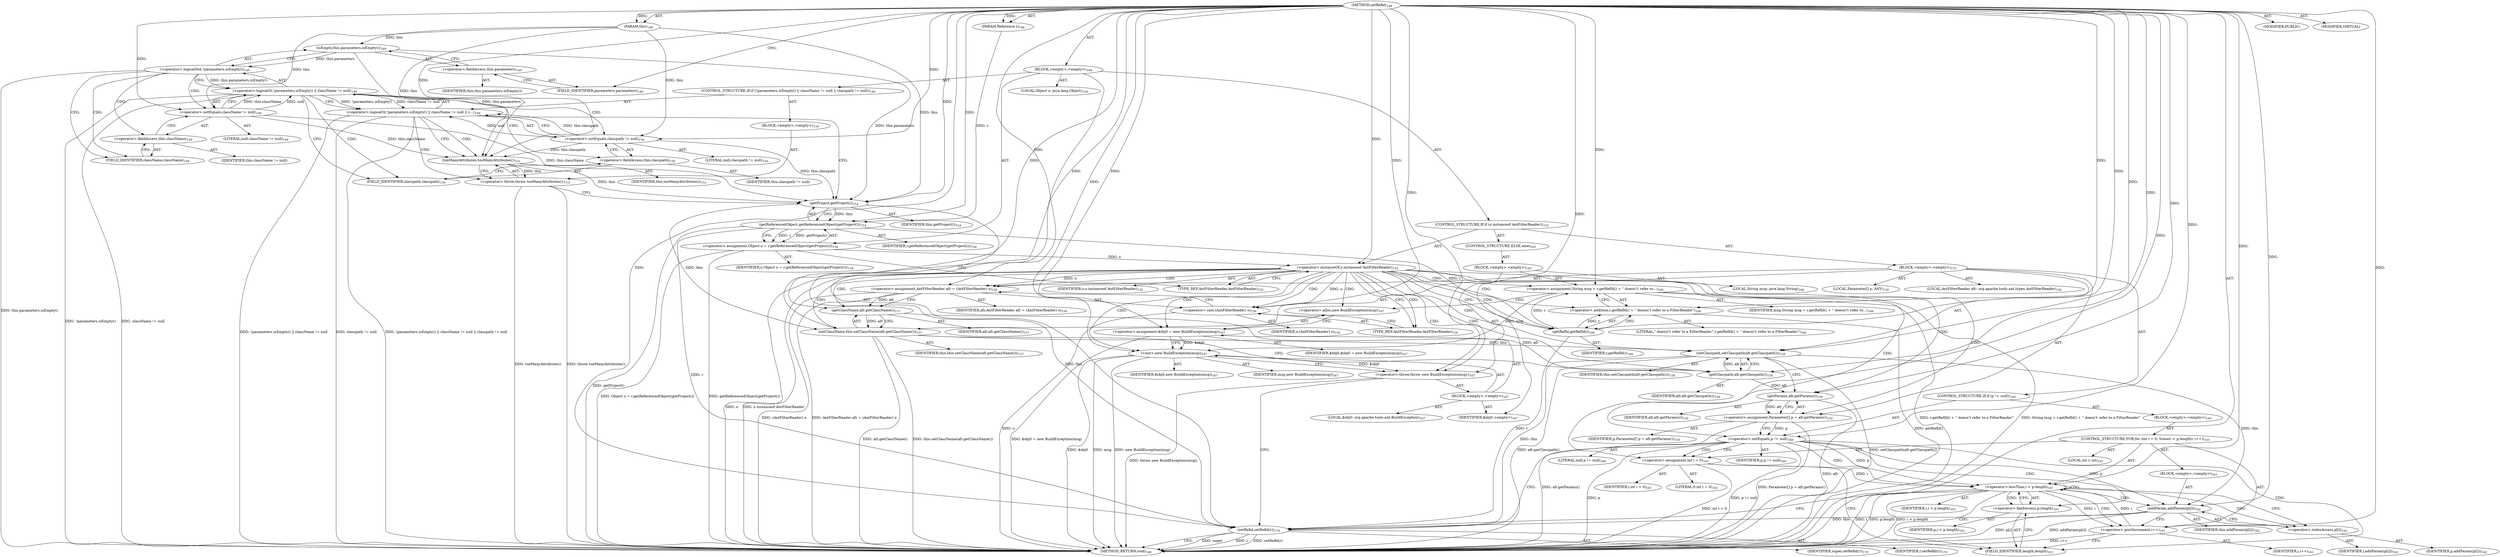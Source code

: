 digraph "setRefid" {  
"111669149704" [label = <(METHOD,setRefid)<SUB>148</SUB>> ]
"115964116996" [label = <(PARAM,this)<SUB>148</SUB>> ]
"115964117005" [label = <(PARAM,Reference r)<SUB>148</SUB>> ]
"25769803790" [label = <(BLOCK,&lt;empty&gt;,&lt;empty&gt;)<SUB>148</SUB>> ]
"47244640262" [label = <(CONTROL_STRUCTURE,IF,if (!parameters.isEmpty() || className != null || classpath != null))<SUB>149</SUB>> ]
"30064771111" [label = <(&lt;operator&gt;.logicalOr,!parameters.isEmpty() || className != null || c...)<SUB>149</SUB>> ]
"30064771112" [label = <(&lt;operator&gt;.logicalOr,!parameters.isEmpty() || className != null)<SUB>149</SUB>> ]
"30064771113" [label = <(&lt;operator&gt;.logicalNot,!parameters.isEmpty())<SUB>149</SUB>> ]
"30064771114" [label = <(isEmpty,this.parameters.isEmpty())<SUB>149</SUB>> ]
"30064771115" [label = <(&lt;operator&gt;.fieldAccess,this.parameters)<SUB>149</SUB>> ]
"68719476770" [label = <(IDENTIFIER,this,this.parameters.isEmpty())> ]
"55834574861" [label = <(FIELD_IDENTIFIER,parameters,parameters)<SUB>149</SUB>> ]
"30064771116" [label = <(&lt;operator&gt;.notEquals,className != null)<SUB>149</SUB>> ]
"30064771117" [label = <(&lt;operator&gt;.fieldAccess,this.className)<SUB>149</SUB>> ]
"68719476771" [label = <(IDENTIFIER,this,className != null)> ]
"55834574862" [label = <(FIELD_IDENTIFIER,className,className)<SUB>149</SUB>> ]
"90194313218" [label = <(LITERAL,null,className != null)<SUB>149</SUB>> ]
"30064771118" [label = <(&lt;operator&gt;.notEquals,classpath != null)<SUB>150</SUB>> ]
"30064771119" [label = <(&lt;operator&gt;.fieldAccess,this.classpath)<SUB>150</SUB>> ]
"68719476772" [label = <(IDENTIFIER,this,classpath != null)> ]
"55834574863" [label = <(FIELD_IDENTIFIER,classpath,classpath)<SUB>150</SUB>> ]
"90194313219" [label = <(LITERAL,null,classpath != null)<SUB>150</SUB>> ]
"25769803791" [label = <(BLOCK,&lt;empty&gt;,&lt;empty&gt;)<SUB>150</SUB>> ]
"30064771120" [label = <(&lt;operator&gt;.throw,throw tooManyAttributes();)<SUB>151</SUB>> ]
"30064771121" [label = <(tooManyAttributes,tooManyAttributes())<SUB>151</SUB>> ]
"68719476751" [label = <(IDENTIFIER,this,tooManyAttributes())<SUB>151</SUB>> ]
"94489280513" [label = <(LOCAL,Object o: java.lang.Object)<SUB>154</SUB>> ]
"30064771122" [label = <(&lt;operator&gt;.assignment,Object o = r.getReferencedObject(getProject()))<SUB>154</SUB>> ]
"68719476773" [label = <(IDENTIFIER,o,Object o = r.getReferencedObject(getProject()))<SUB>154</SUB>> ]
"30064771123" [label = <(getReferencedObject,getReferencedObject(getProject()))<SUB>154</SUB>> ]
"68719476774" [label = <(IDENTIFIER,r,getReferencedObject(getProject()))<SUB>154</SUB>> ]
"30064771124" [label = <(getProject,getProject())<SUB>154</SUB>> ]
"68719476752" [label = <(IDENTIFIER,this,getProject())<SUB>154</SUB>> ]
"47244640263" [label = <(CONTROL_STRUCTURE,IF,if (o instanceof AntFilterReader))<SUB>155</SUB>> ]
"30064771125" [label = <(&lt;operator&gt;.instanceOf,o instanceof AntFilterReader)<SUB>155</SUB>> ]
"68719476775" [label = <(IDENTIFIER,o,o instanceof AntFilterReader)<SUB>155</SUB>> ]
"180388626432" [label = <(TYPE_REF,AntFilterReader,AntFilterReader)<SUB>155</SUB>> ]
"25769803792" [label = <(BLOCK,&lt;empty&gt;,&lt;empty&gt;)<SUB>155</SUB>> ]
"94489280514" [label = <(LOCAL,AntFilterReader afr: org.apache.tools.ant.types.AntFilterReader)<SUB>156</SUB>> ]
"30064771126" [label = <(&lt;operator&gt;.assignment,AntFilterReader afr = (AntFilterReader) o)<SUB>156</SUB>> ]
"68719476776" [label = <(IDENTIFIER,afr,AntFilterReader afr = (AntFilterReader) o)<SUB>156</SUB>> ]
"30064771127" [label = <(&lt;operator&gt;.cast,(AntFilterReader) o)<SUB>156</SUB>> ]
"180388626433" [label = <(TYPE_REF,AntFilterReader,AntFilterReader)<SUB>156</SUB>> ]
"68719476777" [label = <(IDENTIFIER,o,(AntFilterReader) o)<SUB>156</SUB>> ]
"30064771128" [label = <(setClassName,this.setClassName(afr.getClassName()))<SUB>157</SUB>> ]
"68719476753" [label = <(IDENTIFIER,this,this.setClassName(afr.getClassName()))<SUB>157</SUB>> ]
"30064771129" [label = <(getClassName,afr.getClassName())<SUB>157</SUB>> ]
"68719476778" [label = <(IDENTIFIER,afr,afr.getClassName())<SUB>157</SUB>> ]
"30064771130" [label = <(setClasspath,setClasspath(afr.getClasspath()))<SUB>158</SUB>> ]
"68719476754" [label = <(IDENTIFIER,this,setClasspath(afr.getClasspath()))<SUB>158</SUB>> ]
"30064771131" [label = <(getClasspath,afr.getClasspath())<SUB>158</SUB>> ]
"68719476779" [label = <(IDENTIFIER,afr,afr.getClasspath())<SUB>158</SUB>> ]
"94489280515" [label = <(LOCAL,Parameter[] p: ANY)<SUB>159</SUB>> ]
"30064771132" [label = <(&lt;operator&gt;.assignment,Parameter[] p = afr.getParams())<SUB>159</SUB>> ]
"68719476780" [label = <(IDENTIFIER,p,Parameter[] p = afr.getParams())<SUB>159</SUB>> ]
"30064771133" [label = <(getParams,afr.getParams())<SUB>159</SUB>> ]
"68719476781" [label = <(IDENTIFIER,afr,afr.getParams())<SUB>159</SUB>> ]
"47244640264" [label = <(CONTROL_STRUCTURE,IF,if (p != null))<SUB>160</SUB>> ]
"30064771134" [label = <(&lt;operator&gt;.notEquals,p != null)<SUB>160</SUB>> ]
"68719476782" [label = <(IDENTIFIER,p,p != null)<SUB>160</SUB>> ]
"90194313220" [label = <(LITERAL,null,p != null)<SUB>160</SUB>> ]
"25769803793" [label = <(BLOCK,&lt;empty&gt;,&lt;empty&gt;)<SUB>160</SUB>> ]
"47244640265" [label = <(CONTROL_STRUCTURE,FOR,for (int i = 0; Some(i &lt; p.length); i++))<SUB>161</SUB>> ]
"94489280516" [label = <(LOCAL,int i: int)<SUB>161</SUB>> ]
"30064771135" [label = <(&lt;operator&gt;.assignment,int i = 0)<SUB>161</SUB>> ]
"68719476783" [label = <(IDENTIFIER,i,int i = 0)<SUB>161</SUB>> ]
"90194313221" [label = <(LITERAL,0,int i = 0)<SUB>161</SUB>> ]
"30064771136" [label = <(&lt;operator&gt;.lessThan,i &lt; p.length)<SUB>161</SUB>> ]
"68719476784" [label = <(IDENTIFIER,i,i &lt; p.length)<SUB>161</SUB>> ]
"30064771137" [label = <(&lt;operator&gt;.fieldAccess,p.length)<SUB>161</SUB>> ]
"68719476785" [label = <(IDENTIFIER,p,i &lt; p.length)<SUB>161</SUB>> ]
"55834574864" [label = <(FIELD_IDENTIFIER,length,length)<SUB>161</SUB>> ]
"30064771138" [label = <(&lt;operator&gt;.postIncrement,i++)<SUB>161</SUB>> ]
"68719476786" [label = <(IDENTIFIER,i,i++)<SUB>161</SUB>> ]
"25769803794" [label = <(BLOCK,&lt;empty&gt;,&lt;empty&gt;)<SUB>161</SUB>> ]
"30064771139" [label = <(addParam,addParam(p[i]))<SUB>162</SUB>> ]
"68719476755" [label = <(IDENTIFIER,this,addParam(p[i]))<SUB>162</SUB>> ]
"30064771140" [label = <(&lt;operator&gt;.indexAccess,p[i])<SUB>162</SUB>> ]
"68719476787" [label = <(IDENTIFIER,p,addParam(p[i]))<SUB>162</SUB>> ]
"68719476788" [label = <(IDENTIFIER,i,addParam(p[i]))<SUB>162</SUB>> ]
"47244640266" [label = <(CONTROL_STRUCTURE,ELSE,else)<SUB>165</SUB>> ]
"25769803795" [label = <(BLOCK,&lt;empty&gt;,&lt;empty&gt;)<SUB>165</SUB>> ]
"94489280517" [label = <(LOCAL,String msg: java.lang.String)<SUB>166</SUB>> ]
"30064771141" [label = <(&lt;operator&gt;.assignment,String msg = r.getRefId() + &quot; doesn\'t refer to...)<SUB>166</SUB>> ]
"68719476789" [label = <(IDENTIFIER,msg,String msg = r.getRefId() + &quot; doesn\'t refer to...)<SUB>166</SUB>> ]
"30064771142" [label = <(&lt;operator&gt;.addition,r.getRefId() + &quot; doesn\'t refer to a FilterReader&quot;)<SUB>166</SUB>> ]
"30064771143" [label = <(getRefId,getRefId())<SUB>166</SUB>> ]
"68719476790" [label = <(IDENTIFIER,r,getRefId())<SUB>166</SUB>> ]
"90194313222" [label = <(LITERAL,&quot; doesn\'t refer to a FilterReader&quot;,r.getRefId() + &quot; doesn\'t refer to a FilterReader&quot;)<SUB>166</SUB>> ]
"30064771144" [label = <(&lt;operator&gt;.throw,throw new BuildException(msg);)<SUB>167</SUB>> ]
"25769803796" [label = <(BLOCK,&lt;empty&gt;,&lt;empty&gt;)<SUB>167</SUB>> ]
"94489280518" [label = <(LOCAL,$obj0: org.apache.tools.ant.BuildException)<SUB>167</SUB>> ]
"30064771145" [label = <(&lt;operator&gt;.assignment,$obj0 = new BuildException(msg))<SUB>167</SUB>> ]
"68719476791" [label = <(IDENTIFIER,$obj0,$obj0 = new BuildException(msg))<SUB>167</SUB>> ]
"30064771146" [label = <(&lt;operator&gt;.alloc,new BuildException(msg))<SUB>167</SUB>> ]
"30064771147" [label = <(&lt;init&gt;,new BuildException(msg))<SUB>167</SUB>> ]
"68719476792" [label = <(IDENTIFIER,$obj0,new BuildException(msg))<SUB>167</SUB>> ]
"68719476793" [label = <(IDENTIFIER,msg,new BuildException(msg))<SUB>167</SUB>> ]
"68719476794" [label = <(IDENTIFIER,$obj0,&lt;empty&gt;)<SUB>167</SUB>> ]
"30064771148" [label = <(setRefid,setRefid(r))<SUB>170</SUB>> ]
"68719476795" [label = <(IDENTIFIER,super,setRefid(r))<SUB>170</SUB>> ]
"68719476796" [label = <(IDENTIFIER,r,setRefid(r))<SUB>170</SUB>> ]
"133143986195" [label = <(MODIFIER,PUBLIC)> ]
"133143986196" [label = <(MODIFIER,VIRTUAL)> ]
"128849018888" [label = <(METHOD_RETURN,void)<SUB>148</SUB>> ]
  "111669149704" -> "115964116996"  [ label = "AST: "] 
  "111669149704" -> "115964117005"  [ label = "AST: "] 
  "111669149704" -> "25769803790"  [ label = "AST: "] 
  "111669149704" -> "133143986195"  [ label = "AST: "] 
  "111669149704" -> "133143986196"  [ label = "AST: "] 
  "111669149704" -> "128849018888"  [ label = "AST: "] 
  "25769803790" -> "47244640262"  [ label = "AST: "] 
  "25769803790" -> "94489280513"  [ label = "AST: "] 
  "25769803790" -> "30064771122"  [ label = "AST: "] 
  "25769803790" -> "47244640263"  [ label = "AST: "] 
  "25769803790" -> "30064771148"  [ label = "AST: "] 
  "47244640262" -> "30064771111"  [ label = "AST: "] 
  "47244640262" -> "25769803791"  [ label = "AST: "] 
  "30064771111" -> "30064771112"  [ label = "AST: "] 
  "30064771111" -> "30064771118"  [ label = "AST: "] 
  "30064771112" -> "30064771113"  [ label = "AST: "] 
  "30064771112" -> "30064771116"  [ label = "AST: "] 
  "30064771113" -> "30064771114"  [ label = "AST: "] 
  "30064771114" -> "30064771115"  [ label = "AST: "] 
  "30064771115" -> "68719476770"  [ label = "AST: "] 
  "30064771115" -> "55834574861"  [ label = "AST: "] 
  "30064771116" -> "30064771117"  [ label = "AST: "] 
  "30064771116" -> "90194313218"  [ label = "AST: "] 
  "30064771117" -> "68719476771"  [ label = "AST: "] 
  "30064771117" -> "55834574862"  [ label = "AST: "] 
  "30064771118" -> "30064771119"  [ label = "AST: "] 
  "30064771118" -> "90194313219"  [ label = "AST: "] 
  "30064771119" -> "68719476772"  [ label = "AST: "] 
  "30064771119" -> "55834574863"  [ label = "AST: "] 
  "25769803791" -> "30064771120"  [ label = "AST: "] 
  "30064771120" -> "30064771121"  [ label = "AST: "] 
  "30064771121" -> "68719476751"  [ label = "AST: "] 
  "30064771122" -> "68719476773"  [ label = "AST: "] 
  "30064771122" -> "30064771123"  [ label = "AST: "] 
  "30064771123" -> "68719476774"  [ label = "AST: "] 
  "30064771123" -> "30064771124"  [ label = "AST: "] 
  "30064771124" -> "68719476752"  [ label = "AST: "] 
  "47244640263" -> "30064771125"  [ label = "AST: "] 
  "47244640263" -> "25769803792"  [ label = "AST: "] 
  "47244640263" -> "47244640266"  [ label = "AST: "] 
  "30064771125" -> "68719476775"  [ label = "AST: "] 
  "30064771125" -> "180388626432"  [ label = "AST: "] 
  "25769803792" -> "94489280514"  [ label = "AST: "] 
  "25769803792" -> "30064771126"  [ label = "AST: "] 
  "25769803792" -> "30064771128"  [ label = "AST: "] 
  "25769803792" -> "30064771130"  [ label = "AST: "] 
  "25769803792" -> "94489280515"  [ label = "AST: "] 
  "25769803792" -> "30064771132"  [ label = "AST: "] 
  "25769803792" -> "47244640264"  [ label = "AST: "] 
  "30064771126" -> "68719476776"  [ label = "AST: "] 
  "30064771126" -> "30064771127"  [ label = "AST: "] 
  "30064771127" -> "180388626433"  [ label = "AST: "] 
  "30064771127" -> "68719476777"  [ label = "AST: "] 
  "30064771128" -> "68719476753"  [ label = "AST: "] 
  "30064771128" -> "30064771129"  [ label = "AST: "] 
  "30064771129" -> "68719476778"  [ label = "AST: "] 
  "30064771130" -> "68719476754"  [ label = "AST: "] 
  "30064771130" -> "30064771131"  [ label = "AST: "] 
  "30064771131" -> "68719476779"  [ label = "AST: "] 
  "30064771132" -> "68719476780"  [ label = "AST: "] 
  "30064771132" -> "30064771133"  [ label = "AST: "] 
  "30064771133" -> "68719476781"  [ label = "AST: "] 
  "47244640264" -> "30064771134"  [ label = "AST: "] 
  "47244640264" -> "25769803793"  [ label = "AST: "] 
  "30064771134" -> "68719476782"  [ label = "AST: "] 
  "30064771134" -> "90194313220"  [ label = "AST: "] 
  "25769803793" -> "47244640265"  [ label = "AST: "] 
  "47244640265" -> "94489280516"  [ label = "AST: "] 
  "47244640265" -> "30064771135"  [ label = "AST: "] 
  "47244640265" -> "30064771136"  [ label = "AST: "] 
  "47244640265" -> "30064771138"  [ label = "AST: "] 
  "47244640265" -> "25769803794"  [ label = "AST: "] 
  "30064771135" -> "68719476783"  [ label = "AST: "] 
  "30064771135" -> "90194313221"  [ label = "AST: "] 
  "30064771136" -> "68719476784"  [ label = "AST: "] 
  "30064771136" -> "30064771137"  [ label = "AST: "] 
  "30064771137" -> "68719476785"  [ label = "AST: "] 
  "30064771137" -> "55834574864"  [ label = "AST: "] 
  "30064771138" -> "68719476786"  [ label = "AST: "] 
  "25769803794" -> "30064771139"  [ label = "AST: "] 
  "30064771139" -> "68719476755"  [ label = "AST: "] 
  "30064771139" -> "30064771140"  [ label = "AST: "] 
  "30064771140" -> "68719476787"  [ label = "AST: "] 
  "30064771140" -> "68719476788"  [ label = "AST: "] 
  "47244640266" -> "25769803795"  [ label = "AST: "] 
  "25769803795" -> "94489280517"  [ label = "AST: "] 
  "25769803795" -> "30064771141"  [ label = "AST: "] 
  "25769803795" -> "30064771144"  [ label = "AST: "] 
  "30064771141" -> "68719476789"  [ label = "AST: "] 
  "30064771141" -> "30064771142"  [ label = "AST: "] 
  "30064771142" -> "30064771143"  [ label = "AST: "] 
  "30064771142" -> "90194313222"  [ label = "AST: "] 
  "30064771143" -> "68719476790"  [ label = "AST: "] 
  "30064771144" -> "25769803796"  [ label = "AST: "] 
  "25769803796" -> "94489280518"  [ label = "AST: "] 
  "25769803796" -> "30064771145"  [ label = "AST: "] 
  "25769803796" -> "30064771147"  [ label = "AST: "] 
  "25769803796" -> "68719476794"  [ label = "AST: "] 
  "30064771145" -> "68719476791"  [ label = "AST: "] 
  "30064771145" -> "30064771146"  [ label = "AST: "] 
  "30064771147" -> "68719476792"  [ label = "AST: "] 
  "30064771147" -> "68719476793"  [ label = "AST: "] 
  "30064771148" -> "68719476795"  [ label = "AST: "] 
  "30064771148" -> "68719476796"  [ label = "AST: "] 
  "30064771122" -> "180388626432"  [ label = "CFG: "] 
  "30064771148" -> "128849018888"  [ label = "CFG: "] 
  "30064771111" -> "30064771121"  [ label = "CFG: "] 
  "30064771111" -> "30064771124"  [ label = "CFG: "] 
  "30064771123" -> "30064771122"  [ label = "CFG: "] 
  "30064771125" -> "180388626433"  [ label = "CFG: "] 
  "30064771125" -> "30064771143"  [ label = "CFG: "] 
  "30064771112" -> "30064771111"  [ label = "CFG: "] 
  "30064771112" -> "55834574863"  [ label = "CFG: "] 
  "30064771118" -> "30064771111"  [ label = "CFG: "] 
  "30064771120" -> "30064771124"  [ label = "CFG: "] 
  "30064771124" -> "30064771123"  [ label = "CFG: "] 
  "180388626432" -> "30064771125"  [ label = "CFG: "] 
  "30064771126" -> "30064771129"  [ label = "CFG: "] 
  "30064771128" -> "30064771131"  [ label = "CFG: "] 
  "30064771130" -> "30064771133"  [ label = "CFG: "] 
  "30064771132" -> "30064771134"  [ label = "CFG: "] 
  "30064771113" -> "30064771112"  [ label = "CFG: "] 
  "30064771113" -> "55834574862"  [ label = "CFG: "] 
  "30064771116" -> "30064771112"  [ label = "CFG: "] 
  "30064771119" -> "30064771118"  [ label = "CFG: "] 
  "30064771121" -> "30064771120"  [ label = "CFG: "] 
  "30064771127" -> "30064771126"  [ label = "CFG: "] 
  "30064771129" -> "30064771128"  [ label = "CFG: "] 
  "30064771131" -> "30064771130"  [ label = "CFG: "] 
  "30064771133" -> "30064771132"  [ label = "CFG: "] 
  "30064771134" -> "30064771135"  [ label = "CFG: "] 
  "30064771134" -> "30064771148"  [ label = "CFG: "] 
  "30064771141" -> "30064771146"  [ label = "CFG: "] 
  "30064771144" -> "30064771148"  [ label = "CFG: "] 
  "30064771114" -> "30064771113"  [ label = "CFG: "] 
  "30064771117" -> "30064771116"  [ label = "CFG: "] 
  "55834574863" -> "30064771119"  [ label = "CFG: "] 
  "180388626433" -> "30064771127"  [ label = "CFG: "] 
  "30064771142" -> "30064771141"  [ label = "CFG: "] 
  "30064771115" -> "30064771114"  [ label = "CFG: "] 
  "55834574862" -> "30064771117"  [ label = "CFG: "] 
  "30064771135" -> "55834574864"  [ label = "CFG: "] 
  "30064771136" -> "30064771140"  [ label = "CFG: "] 
  "30064771136" -> "30064771148"  [ label = "CFG: "] 
  "30064771138" -> "55834574864"  [ label = "CFG: "] 
  "30064771143" -> "30064771142"  [ label = "CFG: "] 
  "30064771145" -> "30064771147"  [ label = "CFG: "] 
  "30064771147" -> "30064771144"  [ label = "CFG: "] 
  "55834574861" -> "30064771115"  [ label = "CFG: "] 
  "30064771137" -> "30064771136"  [ label = "CFG: "] 
  "30064771139" -> "30064771138"  [ label = "CFG: "] 
  "30064771146" -> "30064771145"  [ label = "CFG: "] 
  "55834574864" -> "30064771137"  [ label = "CFG: "] 
  "30064771140" -> "30064771139"  [ label = "CFG: "] 
  "111669149704" -> "55834574861"  [ label = "CFG: "] 
  "30064771113" -> "128849018888"  [ label = "DDG: this.parameters.isEmpty()"] 
  "30064771112" -> "128849018888"  [ label = "DDG: !parameters.isEmpty()"] 
  "30064771112" -> "128849018888"  [ label = "DDG: className != null"] 
  "30064771111" -> "128849018888"  [ label = "DDG: !parameters.isEmpty() || className != null"] 
  "30064771111" -> "128849018888"  [ label = "DDG: classpath != null"] 
  "30064771111" -> "128849018888"  [ label = "DDG: !parameters.isEmpty() || className != null || classpath != null"] 
  "30064771120" -> "128849018888"  [ label = "DDG: tooManyAttributes()"] 
  "30064771120" -> "128849018888"  [ label = "DDG: throw tooManyAttributes();"] 
  "30064771123" -> "128849018888"  [ label = "DDG: getProject()"] 
  "30064771122" -> "128849018888"  [ label = "DDG: getReferencedObject(getProject())"] 
  "30064771122" -> "128849018888"  [ label = "DDG: Object o = r.getReferencedObject(getProject())"] 
  "30064771125" -> "128849018888"  [ label = "DDG: o"] 
  "30064771125" -> "128849018888"  [ label = "DDG: o instanceof AntFilterReader"] 
  "30064771142" -> "128849018888"  [ label = "DDG: getRefId()"] 
  "30064771141" -> "128849018888"  [ label = "DDG: r.getRefId() + &quot; doesn\'t refer to a FilterReader&quot;"] 
  "30064771141" -> "128849018888"  [ label = "DDG: String msg = r.getRefId() + &quot; doesn\'t refer to a FilterReader&quot;"] 
  "30064771145" -> "128849018888"  [ label = "DDG: $obj0 = new BuildException(msg)"] 
  "30064771147" -> "128849018888"  [ label = "DDG: $obj0"] 
  "30064771147" -> "128849018888"  [ label = "DDG: msg"] 
  "30064771147" -> "128849018888"  [ label = "DDG: new BuildException(msg)"] 
  "30064771144" -> "128849018888"  [ label = "DDG: throw new BuildException(msg);"] 
  "30064771127" -> "128849018888"  [ label = "DDG: o"] 
  "30064771126" -> "128849018888"  [ label = "DDG: (AntFilterReader) o"] 
  "30064771126" -> "128849018888"  [ label = "DDG: AntFilterReader afr = (AntFilterReader) o"] 
  "30064771128" -> "128849018888"  [ label = "DDG: afr.getClassName()"] 
  "30064771128" -> "128849018888"  [ label = "DDG: this.setClassName(afr.getClassName())"] 
  "30064771130" -> "128849018888"  [ label = "DDG: afr.getClasspath()"] 
  "30064771130" -> "128849018888"  [ label = "DDG: setClasspath(afr.getClasspath())"] 
  "30064771133" -> "128849018888"  [ label = "DDG: afr"] 
  "30064771132" -> "128849018888"  [ label = "DDG: afr.getParams()"] 
  "30064771132" -> "128849018888"  [ label = "DDG: Parameter[] p = afr.getParams()"] 
  "30064771134" -> "128849018888"  [ label = "DDG: p"] 
  "30064771134" -> "128849018888"  [ label = "DDG: p != null"] 
  "30064771135" -> "128849018888"  [ label = "DDG: int i = 0"] 
  "30064771136" -> "128849018888"  [ label = "DDG: i"] 
  "30064771136" -> "128849018888"  [ label = "DDG: p.length"] 
  "30064771136" -> "128849018888"  [ label = "DDG: i &lt; p.length"] 
  "30064771148" -> "128849018888"  [ label = "DDG: super"] 
  "30064771148" -> "128849018888"  [ label = "DDG: r"] 
  "30064771148" -> "128849018888"  [ label = "DDG: setRefid(r)"] 
  "30064771139" -> "128849018888"  [ label = "DDG: p[i]"] 
  "30064771139" -> "128849018888"  [ label = "DDG: addParam(p[i])"] 
  "30064771138" -> "128849018888"  [ label = "DDG: i++"] 
  "111669149704" -> "115964116996"  [ label = "DDG: "] 
  "111669149704" -> "115964117005"  [ label = "DDG: "] 
  "30064771123" -> "30064771122"  [ label = "DDG: r"] 
  "30064771123" -> "30064771122"  [ label = "DDG: getProject()"] 
  "30064771124" -> "30064771148"  [ label = "DDG: this"] 
  "30064771130" -> "30064771148"  [ label = "DDG: this"] 
  "30064771139" -> "30064771148"  [ label = "DDG: this"] 
  "111669149704" -> "30064771148"  [ label = "DDG: "] 
  "30064771123" -> "30064771148"  [ label = "DDG: r"] 
  "30064771143" -> "30064771148"  [ label = "DDG: r"] 
  "30064771112" -> "30064771111"  [ label = "DDG: !parameters.isEmpty()"] 
  "30064771112" -> "30064771111"  [ label = "DDG: className != null"] 
  "30064771118" -> "30064771111"  [ label = "DDG: this.classpath"] 
  "30064771118" -> "30064771111"  [ label = "DDG: null"] 
  "115964117005" -> "30064771123"  [ label = "DDG: r"] 
  "111669149704" -> "30064771123"  [ label = "DDG: "] 
  "30064771124" -> "30064771123"  [ label = "DDG: this"] 
  "30064771122" -> "30064771125"  [ label = "DDG: o"] 
  "111669149704" -> "30064771125"  [ label = "DDG: "] 
  "111669149704" -> "30064771126"  [ label = "DDG: "] 
  "30064771125" -> "30064771126"  [ label = "DDG: o"] 
  "30064771133" -> "30064771132"  [ label = "DDG: afr"] 
  "30064771113" -> "30064771112"  [ label = "DDG: this.parameters.isEmpty()"] 
  "30064771116" -> "30064771112"  [ label = "DDG: this.className"] 
  "30064771116" -> "30064771112"  [ label = "DDG: null"] 
  "115964116996" -> "30064771118"  [ label = "DDG: this"] 
  "111669149704" -> "30064771118"  [ label = "DDG: "] 
  "30064771121" -> "30064771120"  [ label = "DDG: this"] 
  "115964116996" -> "30064771124"  [ label = "DDG: this"] 
  "30064771114" -> "30064771124"  [ label = "DDG: this.parameters"] 
  "30064771116" -> "30064771124"  [ label = "DDG: this.className"] 
  "30064771118" -> "30064771124"  [ label = "DDG: this.classpath"] 
  "30064771121" -> "30064771124"  [ label = "DDG: this"] 
  "111669149704" -> "30064771124"  [ label = "DDG: "] 
  "30064771124" -> "30064771128"  [ label = "DDG: this"] 
  "111669149704" -> "30064771128"  [ label = "DDG: "] 
  "30064771129" -> "30064771128"  [ label = "DDG: afr"] 
  "30064771128" -> "30064771130"  [ label = "DDG: this"] 
  "111669149704" -> "30064771130"  [ label = "DDG: "] 
  "30064771131" -> "30064771130"  [ label = "DDG: afr"] 
  "30064771143" -> "30064771141"  [ label = "DDG: r"] 
  "111669149704" -> "30064771141"  [ label = "DDG: "] 
  "30064771114" -> "30064771113"  [ label = "DDG: this.parameters"] 
  "115964116996" -> "30064771116"  [ label = "DDG: this"] 
  "111669149704" -> "30064771116"  [ label = "DDG: "] 
  "115964116996" -> "30064771121"  [ label = "DDG: this"] 
  "30064771114" -> "30064771121"  [ label = "DDG: this.parameters"] 
  "30064771116" -> "30064771121"  [ label = "DDG: this.className"] 
  "30064771118" -> "30064771121"  [ label = "DDG: this.classpath"] 
  "111669149704" -> "30064771121"  [ label = "DDG: "] 
  "111669149704" -> "30064771127"  [ label = "DDG: "] 
  "30064771125" -> "30064771127"  [ label = "DDG: o"] 
  "30064771126" -> "30064771129"  [ label = "DDG: afr"] 
  "111669149704" -> "30064771129"  [ label = "DDG: "] 
  "30064771129" -> "30064771131"  [ label = "DDG: afr"] 
  "111669149704" -> "30064771131"  [ label = "DDG: "] 
  "30064771131" -> "30064771133"  [ label = "DDG: afr"] 
  "111669149704" -> "30064771133"  [ label = "DDG: "] 
  "30064771132" -> "30064771134"  [ label = "DDG: p"] 
  "111669149704" -> "30064771134"  [ label = "DDG: "] 
  "30064771147" -> "30064771144"  [ label = "DDG: $obj0"] 
  "111669149704" -> "30064771144"  [ label = "DDG: "] 
  "115964116996" -> "30064771114"  [ label = "DDG: this"] 
  "111669149704" -> "30064771135"  [ label = "DDG: "] 
  "30064771143" -> "30064771142"  [ label = "DDG: r"] 
  "111669149704" -> "30064771142"  [ label = "DDG: "] 
  "111669149704" -> "30064771145"  [ label = "DDG: "] 
  "111669149704" -> "68719476794"  [ label = "DDG: "] 
  "30064771135" -> "30064771136"  [ label = "DDG: i"] 
  "30064771138" -> "30064771136"  [ label = "DDG: i"] 
  "111669149704" -> "30064771136"  [ label = "DDG: "] 
  "30064771134" -> "30064771136"  [ label = "DDG: p"] 
  "30064771136" -> "30064771138"  [ label = "DDG: i"] 
  "111669149704" -> "30064771138"  [ label = "DDG: "] 
  "30064771123" -> "30064771143"  [ label = "DDG: r"] 
  "111669149704" -> "30064771143"  [ label = "DDG: "] 
  "30064771145" -> "30064771147"  [ label = "DDG: $obj0"] 
  "111669149704" -> "30064771147"  [ label = "DDG: "] 
  "30064771141" -> "30064771147"  [ label = "DDG: msg"] 
  "30064771130" -> "30064771139"  [ label = "DDG: this"] 
  "111669149704" -> "30064771139"  [ label = "DDG: "] 
  "30064771134" -> "30064771139"  [ label = "DDG: p"] 
  "30064771111" -> "30064771121"  [ label = "CDG: "] 
  "30064771111" -> "30064771120"  [ label = "CDG: "] 
  "30064771125" -> "30064771147"  [ label = "CDG: "] 
  "30064771125" -> "30064771146"  [ label = "CDG: "] 
  "30064771125" -> "30064771145"  [ label = "CDG: "] 
  "30064771125" -> "30064771144"  [ label = "CDG: "] 
  "30064771125" -> "30064771143"  [ label = "CDG: "] 
  "30064771125" -> "30064771142"  [ label = "CDG: "] 
  "30064771125" -> "30064771141"  [ label = "CDG: "] 
  "30064771125" -> "180388626433"  [ label = "CDG: "] 
  "30064771125" -> "30064771134"  [ label = "CDG: "] 
  "30064771125" -> "30064771133"  [ label = "CDG: "] 
  "30064771125" -> "30064771132"  [ label = "CDG: "] 
  "30064771125" -> "30064771131"  [ label = "CDG: "] 
  "30064771125" -> "30064771130"  [ label = "CDG: "] 
  "30064771125" -> "30064771129"  [ label = "CDG: "] 
  "30064771125" -> "30064771128"  [ label = "CDG: "] 
  "30064771125" -> "30064771127"  [ label = "CDG: "] 
  "30064771125" -> "30064771126"  [ label = "CDG: "] 
  "30064771112" -> "30064771119"  [ label = "CDG: "] 
  "30064771112" -> "30064771118"  [ label = "CDG: "] 
  "30064771112" -> "55834574863"  [ label = "CDG: "] 
  "30064771113" -> "30064771117"  [ label = "CDG: "] 
  "30064771113" -> "30064771116"  [ label = "CDG: "] 
  "30064771113" -> "55834574862"  [ label = "CDG: "] 
  "30064771134" -> "55834574864"  [ label = "CDG: "] 
  "30064771134" -> "30064771137"  [ label = "CDG: "] 
  "30064771134" -> "30064771136"  [ label = "CDG: "] 
  "30064771134" -> "30064771135"  [ label = "CDG: "] 
  "30064771136" -> "55834574864"  [ label = "CDG: "] 
  "30064771136" -> "30064771140"  [ label = "CDG: "] 
  "30064771136" -> "30064771139"  [ label = "CDG: "] 
  "30064771136" -> "30064771138"  [ label = "CDG: "] 
  "30064771136" -> "30064771137"  [ label = "CDG: "] 
  "30064771136" -> "30064771136"  [ label = "CDG: "] 
}
